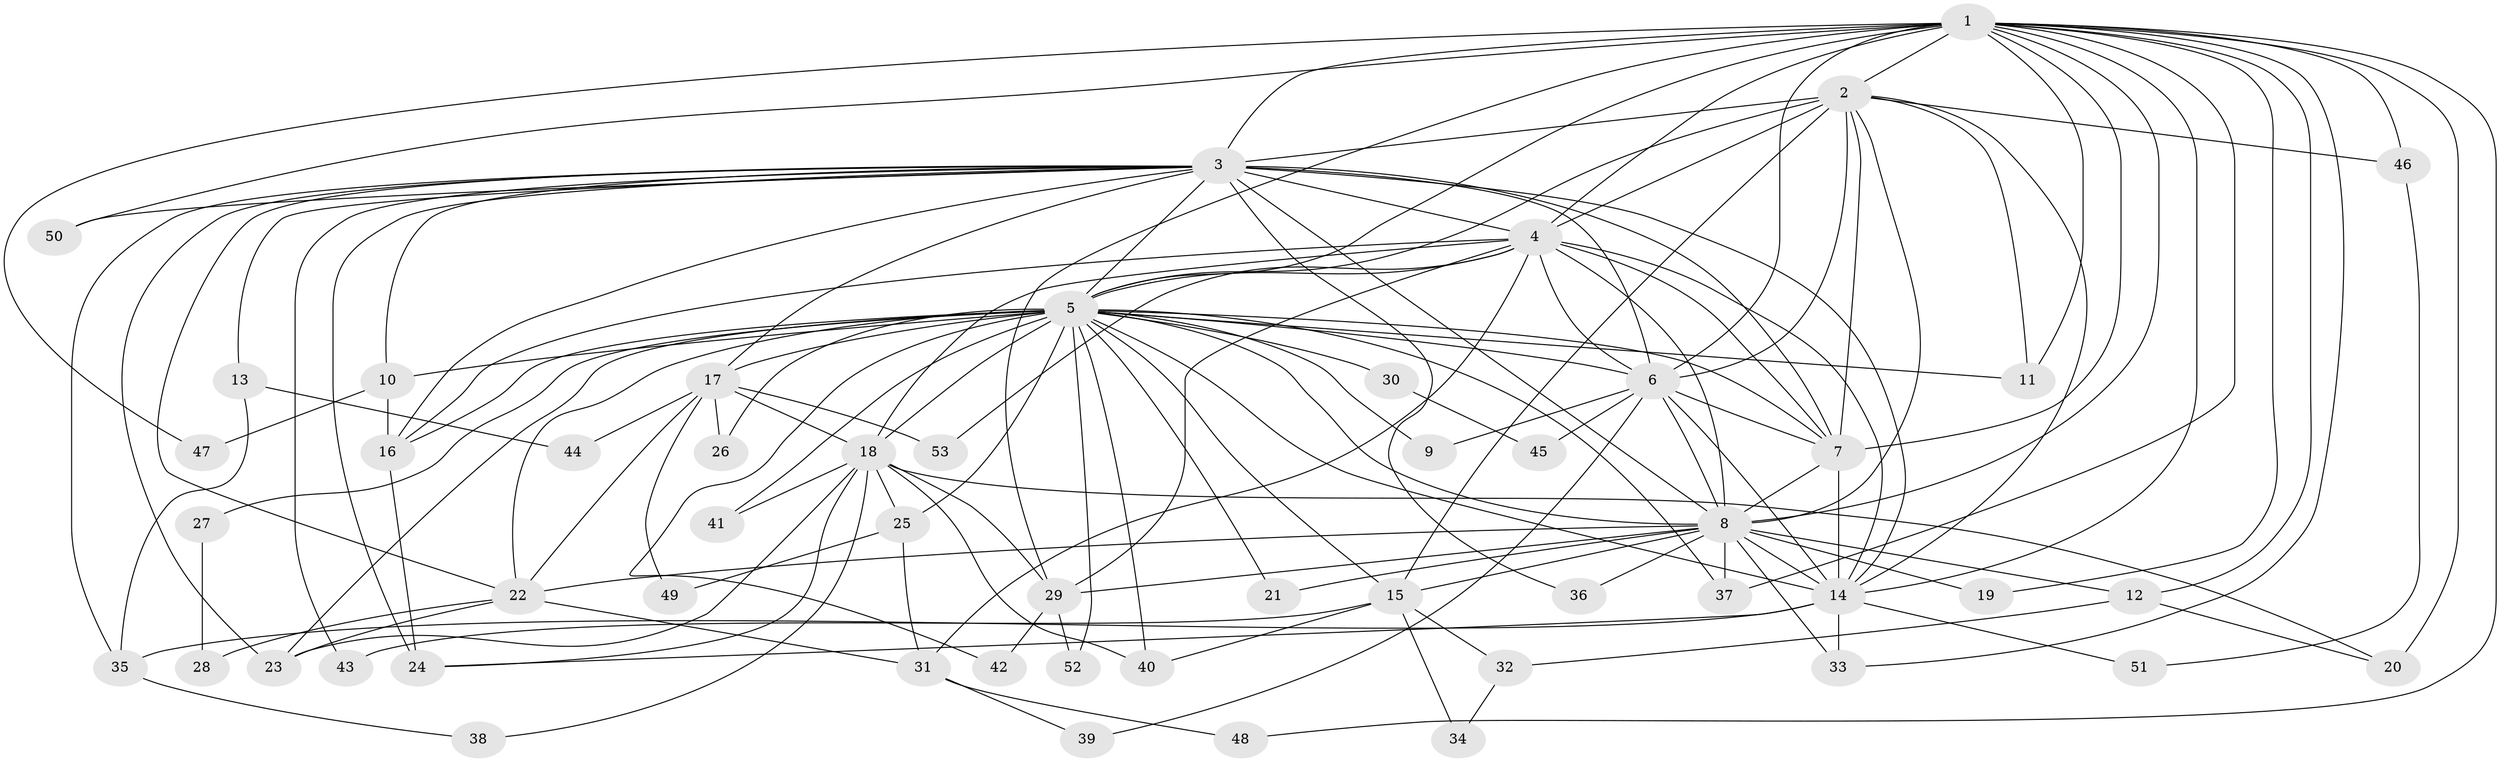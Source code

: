 // original degree distribution, {23: 0.018867924528301886, 14: 0.018867924528301886, 18: 0.009433962264150943, 16: 0.009433962264150943, 25: 0.009433962264150943, 22: 0.009433962264150943, 36: 0.009433962264150943, 21: 0.009433962264150943, 2: 0.5283018867924528, 3: 0.2169811320754717, 4: 0.09433962264150944, 6: 0.018867924528301886, 5: 0.02830188679245283, 7: 0.018867924528301886}
// Generated by graph-tools (version 1.1) at 2025/35/03/09/25 02:35:05]
// undirected, 53 vertices, 140 edges
graph export_dot {
graph [start="1"]
  node [color=gray90,style=filled];
  1;
  2;
  3;
  4;
  5;
  6;
  7;
  8;
  9;
  10;
  11;
  12;
  13;
  14;
  15;
  16;
  17;
  18;
  19;
  20;
  21;
  22;
  23;
  24;
  25;
  26;
  27;
  28;
  29;
  30;
  31;
  32;
  33;
  34;
  35;
  36;
  37;
  38;
  39;
  40;
  41;
  42;
  43;
  44;
  45;
  46;
  47;
  48;
  49;
  50;
  51;
  52;
  53;
  1 -- 2 [weight=1.0];
  1 -- 3 [weight=3.0];
  1 -- 4 [weight=1.0];
  1 -- 5 [weight=3.0];
  1 -- 6 [weight=1.0];
  1 -- 7 [weight=1.0];
  1 -- 8 [weight=1.0];
  1 -- 11 [weight=1.0];
  1 -- 12 [weight=1.0];
  1 -- 14 [weight=1.0];
  1 -- 19 [weight=1.0];
  1 -- 20 [weight=2.0];
  1 -- 29 [weight=1.0];
  1 -- 33 [weight=1.0];
  1 -- 37 [weight=1.0];
  1 -- 46 [weight=1.0];
  1 -- 47 [weight=1.0];
  1 -- 48 [weight=1.0];
  1 -- 50 [weight=1.0];
  2 -- 3 [weight=2.0];
  2 -- 4 [weight=1.0];
  2 -- 5 [weight=3.0];
  2 -- 6 [weight=1.0];
  2 -- 7 [weight=1.0];
  2 -- 8 [weight=1.0];
  2 -- 11 [weight=1.0];
  2 -- 14 [weight=1.0];
  2 -- 15 [weight=1.0];
  2 -- 46 [weight=1.0];
  3 -- 4 [weight=4.0];
  3 -- 5 [weight=4.0];
  3 -- 6 [weight=2.0];
  3 -- 7 [weight=2.0];
  3 -- 8 [weight=2.0];
  3 -- 10 [weight=2.0];
  3 -- 13 [weight=1.0];
  3 -- 14 [weight=1.0];
  3 -- 16 [weight=2.0];
  3 -- 17 [weight=1.0];
  3 -- 22 [weight=1.0];
  3 -- 23 [weight=1.0];
  3 -- 24 [weight=2.0];
  3 -- 35 [weight=1.0];
  3 -- 36 [weight=1.0];
  3 -- 43 [weight=1.0];
  3 -- 50 [weight=1.0];
  4 -- 5 [weight=2.0];
  4 -- 6 [weight=1.0];
  4 -- 7 [weight=1.0];
  4 -- 8 [weight=2.0];
  4 -- 14 [weight=1.0];
  4 -- 16 [weight=1.0];
  4 -- 18 [weight=1.0];
  4 -- 29 [weight=1.0];
  4 -- 31 [weight=1.0];
  4 -- 53 [weight=1.0];
  5 -- 6 [weight=2.0];
  5 -- 7 [weight=2.0];
  5 -- 8 [weight=2.0];
  5 -- 9 [weight=1.0];
  5 -- 10 [weight=1.0];
  5 -- 11 [weight=1.0];
  5 -- 14 [weight=3.0];
  5 -- 15 [weight=1.0];
  5 -- 16 [weight=2.0];
  5 -- 17 [weight=2.0];
  5 -- 18 [weight=13.0];
  5 -- 21 [weight=1.0];
  5 -- 22 [weight=1.0];
  5 -- 23 [weight=1.0];
  5 -- 25 [weight=1.0];
  5 -- 26 [weight=1.0];
  5 -- 27 [weight=1.0];
  5 -- 30 [weight=1.0];
  5 -- 37 [weight=1.0];
  5 -- 40 [weight=1.0];
  5 -- 41 [weight=1.0];
  5 -- 42 [weight=1.0];
  5 -- 52 [weight=1.0];
  6 -- 7 [weight=1.0];
  6 -- 8 [weight=2.0];
  6 -- 9 [weight=1.0];
  6 -- 14 [weight=1.0];
  6 -- 39 [weight=1.0];
  6 -- 45 [weight=1.0];
  7 -- 8 [weight=2.0];
  7 -- 14 [weight=13.0];
  8 -- 12 [weight=1.0];
  8 -- 14 [weight=1.0];
  8 -- 15 [weight=1.0];
  8 -- 19 [weight=1.0];
  8 -- 21 [weight=1.0];
  8 -- 22 [weight=1.0];
  8 -- 29 [weight=1.0];
  8 -- 33 [weight=1.0];
  8 -- 36 [weight=1.0];
  8 -- 37 [weight=1.0];
  10 -- 16 [weight=1.0];
  10 -- 47 [weight=1.0];
  12 -- 20 [weight=1.0];
  12 -- 32 [weight=1.0];
  13 -- 35 [weight=1.0];
  13 -- 44 [weight=1.0];
  14 -- 24 [weight=1.0];
  14 -- 33 [weight=1.0];
  14 -- 35 [weight=1.0];
  14 -- 51 [weight=1.0];
  15 -- 32 [weight=1.0];
  15 -- 34 [weight=1.0];
  15 -- 40 [weight=1.0];
  15 -- 43 [weight=1.0];
  16 -- 24 [weight=1.0];
  17 -- 18 [weight=2.0];
  17 -- 22 [weight=1.0];
  17 -- 26 [weight=1.0];
  17 -- 44 [weight=1.0];
  17 -- 49 [weight=1.0];
  17 -- 53 [weight=1.0];
  18 -- 20 [weight=1.0];
  18 -- 23 [weight=1.0];
  18 -- 24 [weight=1.0];
  18 -- 25 [weight=1.0];
  18 -- 29 [weight=1.0];
  18 -- 38 [weight=1.0];
  18 -- 40 [weight=1.0];
  18 -- 41 [weight=1.0];
  22 -- 23 [weight=1.0];
  22 -- 28 [weight=1.0];
  22 -- 31 [weight=1.0];
  25 -- 31 [weight=1.0];
  25 -- 49 [weight=1.0];
  27 -- 28 [weight=1.0];
  29 -- 42 [weight=1.0];
  29 -- 52 [weight=1.0];
  30 -- 45 [weight=1.0];
  31 -- 39 [weight=1.0];
  31 -- 48 [weight=1.0];
  32 -- 34 [weight=1.0];
  35 -- 38 [weight=1.0];
  46 -- 51 [weight=1.0];
}
